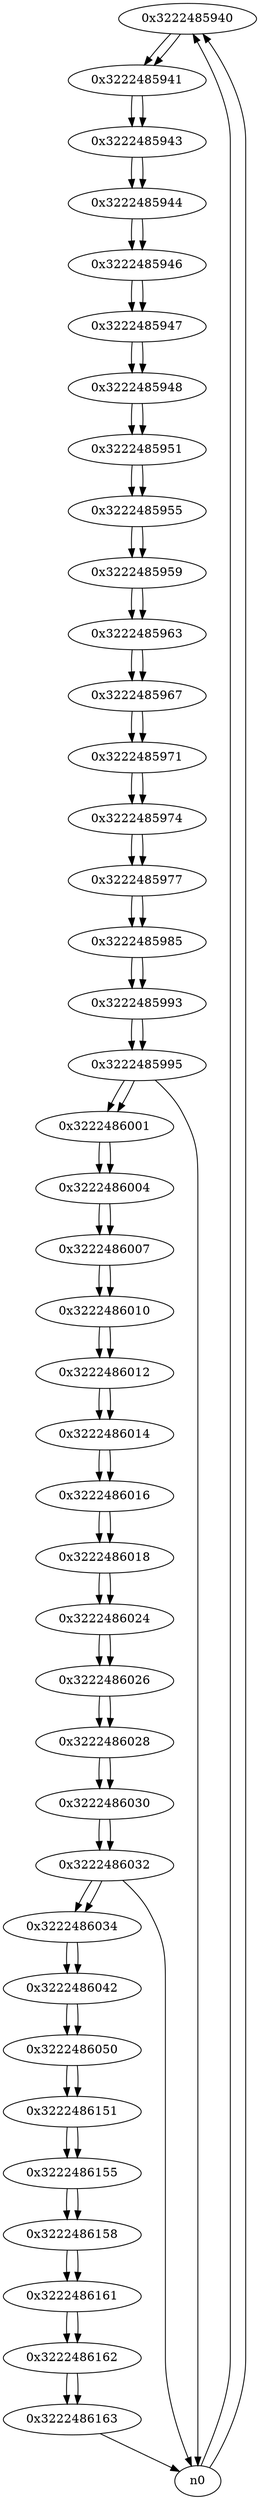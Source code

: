 digraph G{
/* nodes */
  n1 [label="0x3222485940"]
  n2 [label="0x3222485941"]
  n3 [label="0x3222485943"]
  n4 [label="0x3222485944"]
  n5 [label="0x3222485946"]
  n6 [label="0x3222485947"]
  n7 [label="0x3222485948"]
  n8 [label="0x3222485951"]
  n9 [label="0x3222485955"]
  n10 [label="0x3222485959"]
  n11 [label="0x3222485963"]
  n12 [label="0x3222485967"]
  n13 [label="0x3222485971"]
  n14 [label="0x3222485974"]
  n15 [label="0x3222485977"]
  n16 [label="0x3222485985"]
  n17 [label="0x3222485993"]
  n18 [label="0x3222485995"]
  n19 [label="0x3222486001"]
  n20 [label="0x3222486004"]
  n21 [label="0x3222486007"]
  n22 [label="0x3222486010"]
  n23 [label="0x3222486012"]
  n24 [label="0x3222486014"]
  n25 [label="0x3222486016"]
  n26 [label="0x3222486018"]
  n27 [label="0x3222486024"]
  n28 [label="0x3222486026"]
  n29 [label="0x3222486028"]
  n30 [label="0x3222486030"]
  n31 [label="0x3222486032"]
  n32 [label="0x3222486034"]
  n33 [label="0x3222486042"]
  n34 [label="0x3222486050"]
  n35 [label="0x3222486151"]
  n36 [label="0x3222486155"]
  n37 [label="0x3222486158"]
  n38 [label="0x3222486161"]
  n39 [label="0x3222486162"]
  n40 [label="0x3222486163"]
/* edges */
n1 -> n2;
n0 -> n1;
n0 -> n1;
n2 -> n3;
n1 -> n2;
n3 -> n4;
n2 -> n3;
n4 -> n5;
n3 -> n4;
n5 -> n6;
n4 -> n5;
n6 -> n7;
n5 -> n6;
n7 -> n8;
n6 -> n7;
n8 -> n9;
n7 -> n8;
n9 -> n10;
n8 -> n9;
n10 -> n11;
n9 -> n10;
n11 -> n12;
n10 -> n11;
n12 -> n13;
n11 -> n12;
n13 -> n14;
n12 -> n13;
n14 -> n15;
n13 -> n14;
n15 -> n16;
n14 -> n15;
n16 -> n17;
n15 -> n16;
n17 -> n18;
n16 -> n17;
n18 -> n19;
n18 -> n0;
n17 -> n18;
n19 -> n20;
n18 -> n19;
n20 -> n21;
n19 -> n20;
n21 -> n22;
n20 -> n21;
n22 -> n23;
n21 -> n22;
n23 -> n24;
n22 -> n23;
n24 -> n25;
n23 -> n24;
n25 -> n26;
n24 -> n25;
n26 -> n27;
n25 -> n26;
n27 -> n28;
n26 -> n27;
n28 -> n29;
n27 -> n28;
n29 -> n30;
n28 -> n29;
n30 -> n31;
n29 -> n30;
n31 -> n32;
n31 -> n0;
n30 -> n31;
n32 -> n33;
n31 -> n32;
n33 -> n34;
n32 -> n33;
n34 -> n35;
n33 -> n34;
n35 -> n36;
n34 -> n35;
n36 -> n37;
n35 -> n36;
n37 -> n38;
n36 -> n37;
n38 -> n39;
n37 -> n38;
n39 -> n40;
n38 -> n39;
n40 -> n0;
n39 -> n40;
}
